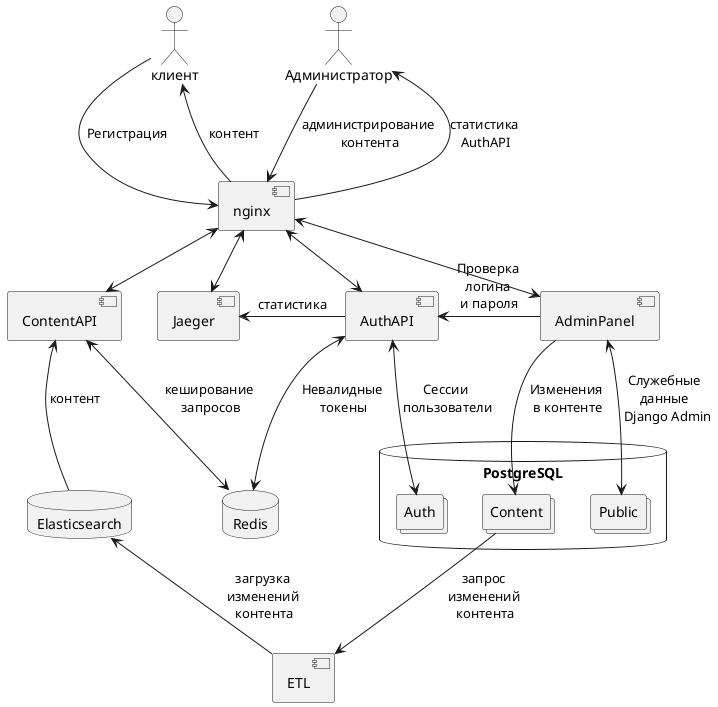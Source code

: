 @startuml
'!theme vibrant

actor client as "клиент"
actor admin as "Администратор"

'admin -left-^ client: extends

component nginx
component ContentAPI
component AdminPanel
component AuthAPI
component ETL
component Jaeger

database PostgreSQL {
  collections Content
  collections Public
  collections Auth
}
database Elasticsearch
database Redis
'note right: note text

client -down-> nginx: Регистрация
client <-down- nginx: контент
admin -down-> nginx: администрирование \nконтента
admin <-down- nginx: статистика \nAuthAPI

nginx <-down-> ContentAPI
nginx <-down-> AuthAPI
nginx <-down-> AdminPanel
nginx <-down-> Jaeger

ContentAPI <-down- Elasticsearch: контент
ContentAPI <-down-> Redis: кеширование \nзапросов

AuthAPI <-down-> Auth: Cессии \nпользователи
AuthAPI -left-> Jaeger: статистика
AuthAPI <-down-> Redis: Невалидные \nтокены

AdminPanel -left-> AuthAPI: Проверка \nлогина \nи пароля
AdminPanel -down-> Content: Изменения \nв контенте
AdminPanel <-down-> Public: Служебные \nданные \n Django Admin

ETL <-up- Content: запрос \nизменений \nконтента
ETL -up-> Elasticsearch: загрузка \nизменений \nконтента
@enduml